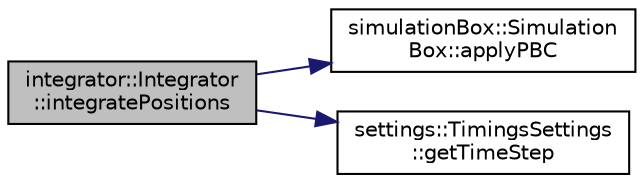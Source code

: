 digraph "integrator::Integrator::integratePositions"
{
 // LATEX_PDF_SIZE
  edge [fontname="Helvetica",fontsize="10",labelfontname="Helvetica",labelfontsize="10"];
  node [fontname="Helvetica",fontsize="10",shape=record];
  rankdir="LR";
  Node1 [label="integrator::Integrator\l::integratePositions",height=0.2,width=0.4,color="black", fillcolor="grey75", style="filled", fontcolor="black",tooltip="integrates the positions of a single atom"];
  Node1 -> Node2 [color="midnightblue",fontsize="10",style="solid",fontname="Helvetica"];
  Node2 [label="simulationBox::Simulation\lBox::applyPBC",height=0.2,width=0.4,color="black", fillcolor="white", style="filled",URL="$classsimulationBox_1_1SimulationBox.html#a4534218795fee8fdc6c8582d9bf3caea",tooltip=" "];
  Node1 -> Node3 [color="midnightblue",fontsize="10",style="solid",fontname="Helvetica"];
  Node3 [label="settings::TimingsSettings\l::getTimeStep",height=0.2,width=0.4,color="black", fillcolor="white", style="filled",URL="$classsettings_1_1TimingsSettings.html#ad1e01977b94d5b5d90d2b2f4ea8e2532",tooltip=" "];
}
